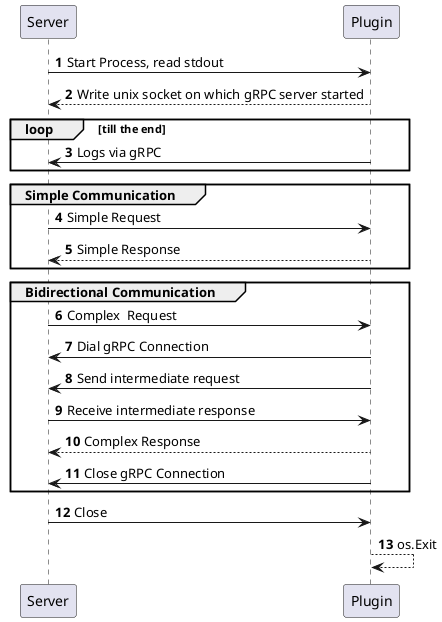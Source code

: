 @startuml

autonumber

Server -> Plugin: Start Process, read stdout
Plugin --> Server: Write unix socket on which gRPC server started

loop till the end
Plugin -> Server: Logs via gRPC
end

group Simple Communication
Server -> Plugin: Simple Request
Plugin --> Server: Simple Response
end

group Bidirectional Communication
Server -> Plugin: Complex  Request
Plugin -> Server: Dial gRPC Connection
Plugin -> Server: Send intermediate request
Server -> Plugin: Receive intermediate response
Plugin --> Server: Complex Response
Plugin -> Server: Close gRPC Connection
end


Server -> Plugin: Close
Plugin --> Plugin: os.Exit

@enduml